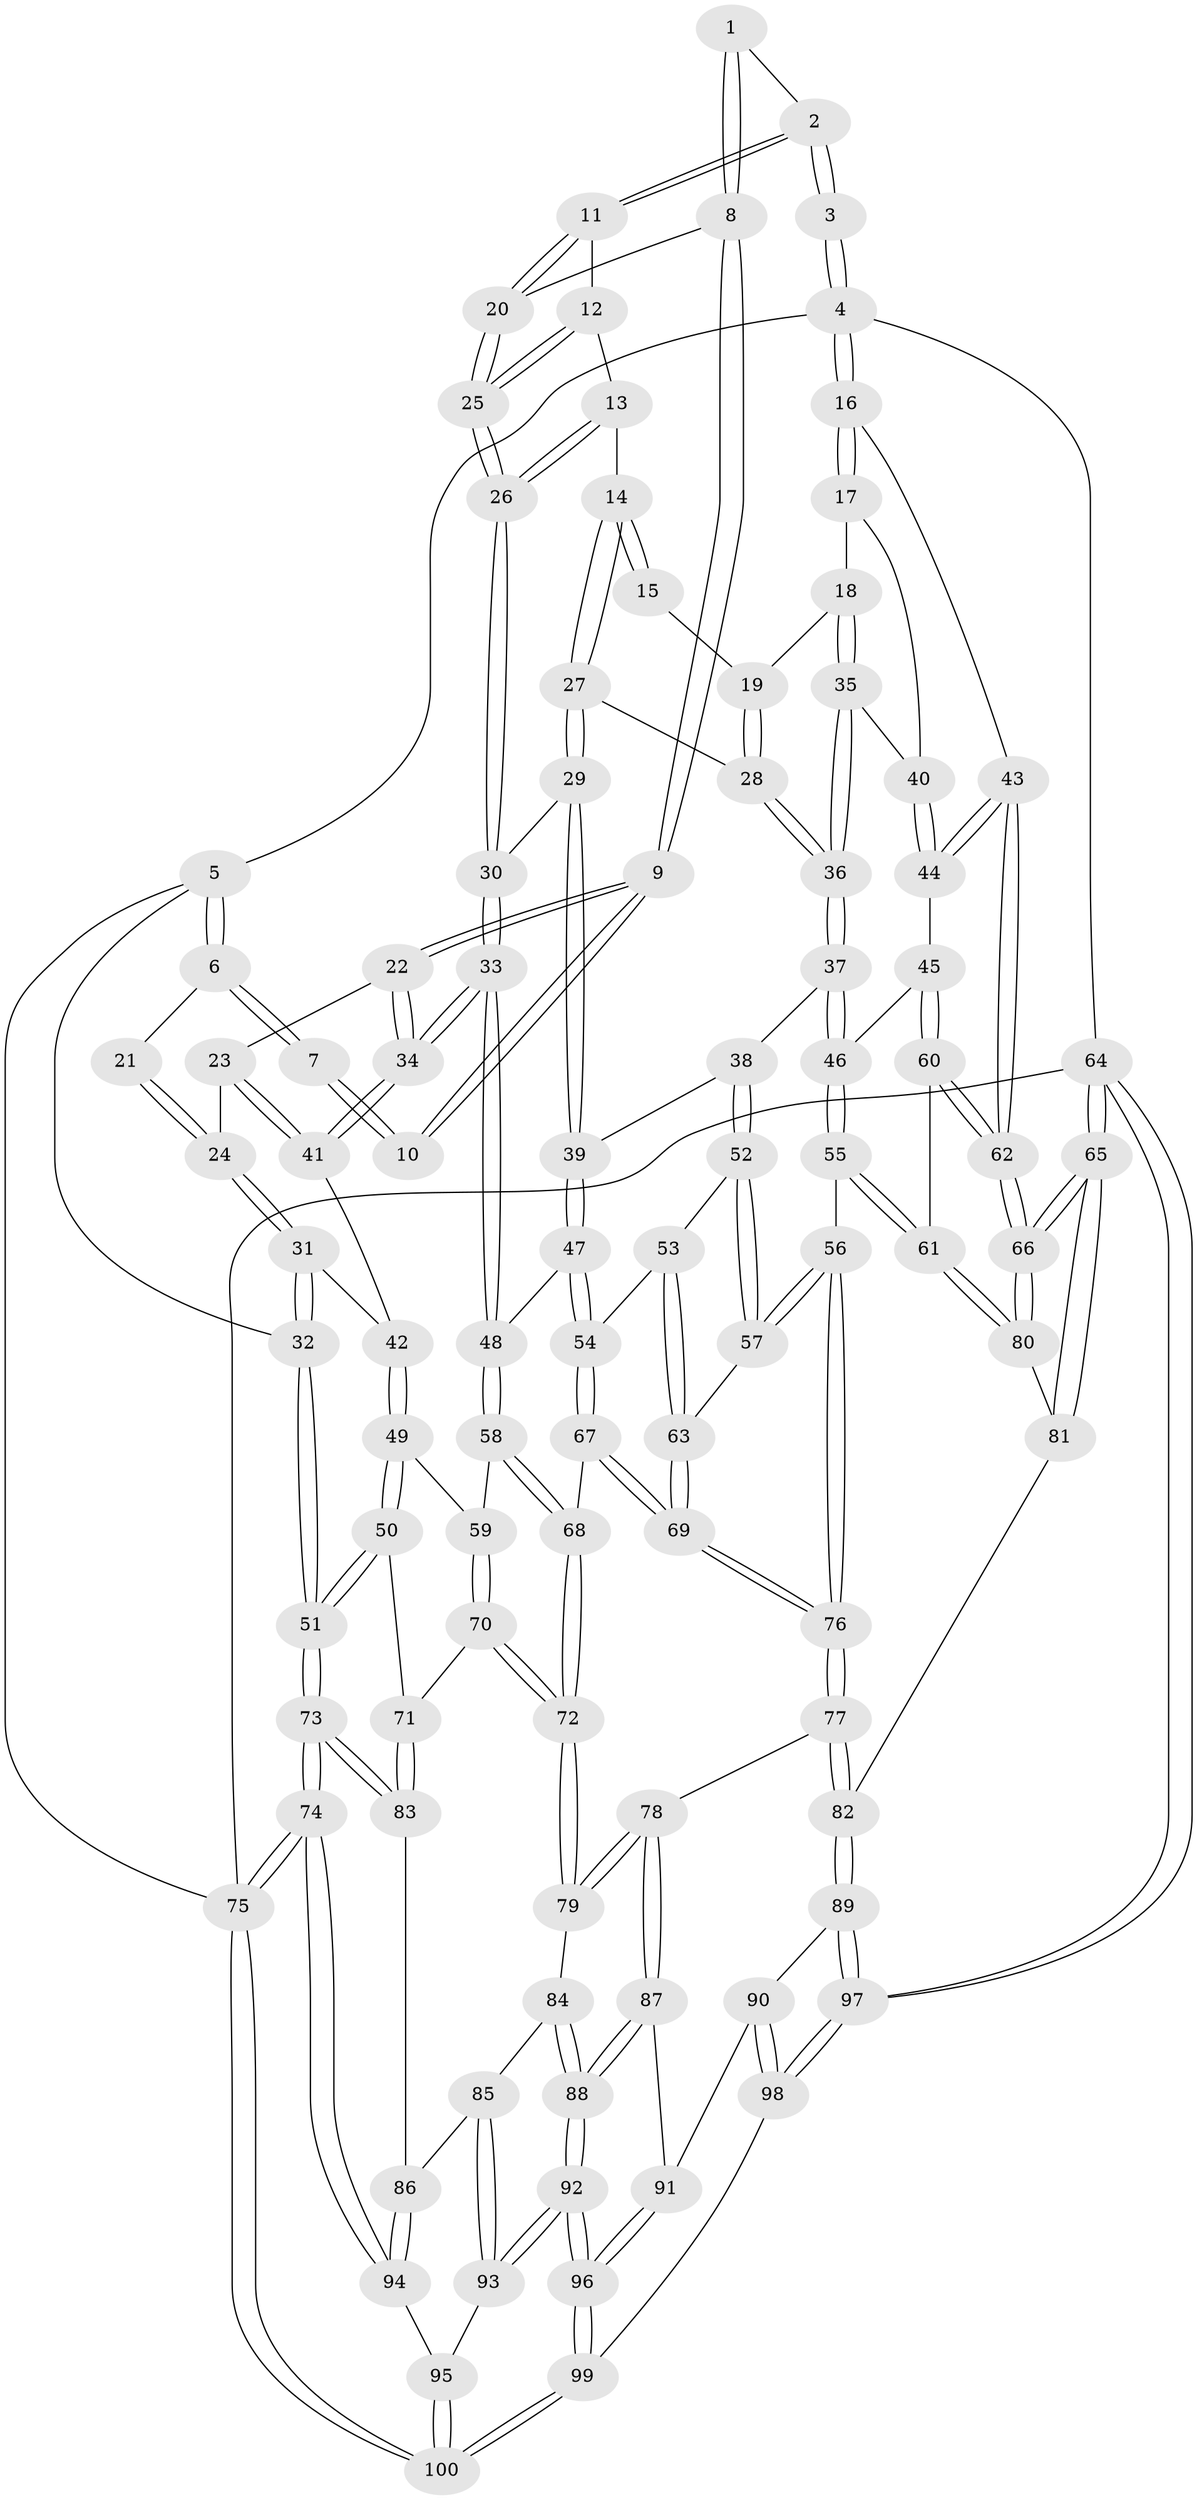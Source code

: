 // Generated by graph-tools (version 1.1) at 2025/27/03/15/25 16:27:57]
// undirected, 100 vertices, 247 edges
graph export_dot {
graph [start="1"]
  node [color=gray90,style=filled];
  1 [pos="+0.4131041937060115+0"];
  2 [pos="+0.44715608326566364+0"];
  3 [pos="+1+0"];
  4 [pos="+1+0"];
  5 [pos="+0+0"];
  6 [pos="+0+0"];
  7 [pos="+0.346825444631568+0"];
  8 [pos="+0.22939009548355424+0.13898053216719689"];
  9 [pos="+0.2261670942700243+0.13914507170672208"];
  10 [pos="+0.19770620925103768+0.0705725862699545"];
  11 [pos="+0.4498788169405868+0"];
  12 [pos="+0.4748489971330259+0"];
  13 [pos="+0.530623364213684+0.004568933383812373"];
  14 [pos="+0.5466383288857749+0.03185158398619945"];
  15 [pos="+0.7508080001562647+0.03233536050177481"];
  16 [pos="+1+0"];
  17 [pos="+0.9615836669785799+0.09505258699929746"];
  18 [pos="+0.8207848170922988+0.1432486958858081"];
  19 [pos="+0.7423704646973912+0.10158294056778658"];
  20 [pos="+0.3009487677918271+0.13984653165723732"];
  21 [pos="+0.11145902196853139+0.058625481645216956"];
  22 [pos="+0.22284321223379625+0.14325226851740533"];
  23 [pos="+0.10731976017362281+0.18940332951722486"];
  24 [pos="+0.08643694220354854+0.18562272244166372"];
  25 [pos="+0.3732856980738072+0.22158327254787827"];
  26 [pos="+0.3818378829477819+0.24005887175814689"];
  27 [pos="+0.5811905482284345+0.117184179007944"];
  28 [pos="+0.6667591477121286+0.1362618751521343"];
  29 [pos="+0.5333462429808924+0.2488392558788979"];
  30 [pos="+0.38322803456389254+0.2444540088898562"];
  31 [pos="+0+0.2158555738720252"];
  32 [pos="+0+0.25719004667888606"];
  33 [pos="+0.3022368100379188+0.3542977120433518"];
  34 [pos="+0.24099159477800475+0.3247605788699764"];
  35 [pos="+0.7752529293474534+0.24849632313116882"];
  36 [pos="+0.7431434599615309+0.2685135475376994"];
  37 [pos="+0.7244173852333106+0.30689559684301415"];
  38 [pos="+0.6271485536040607+0.3222255879507346"];
  39 [pos="+0.5335938146512734+0.24925887124312504"];
  40 [pos="+0.8749585989047849+0.2686446996301355"];
  41 [pos="+0.21754986573376403+0.3220955983638669"];
  42 [pos="+0.1732102196738519+0.3373161704296488"];
  43 [pos="+1+0.24589848233551073"];
  44 [pos="+0.8879878466663519+0.29229112497273313"];
  45 [pos="+0.8829858315774737+0.3694582230459105"];
  46 [pos="+0.7460412656581378+0.3390011260347491"];
  47 [pos="+0.4650527396680304+0.43896011535446416"];
  48 [pos="+0.30262360703846564+0.3557506340309861"];
  49 [pos="+0.04895629316795012+0.4166212899575473"];
  50 [pos="+0.005980021562897765+0.4317428699125482"];
  51 [pos="+0+0.37879714446773893"];
  52 [pos="+0.6113531950445911+0.39090820224642087"];
  53 [pos="+0.5965278922023411+0.4000112158424267"];
  54 [pos="+0.47360915811229776+0.4513897152057927"];
  55 [pos="+0.7535230049846714+0.5226955468819224"];
  56 [pos="+0.7274625940077364+0.5201457524847296"];
  57 [pos="+0.6811727252825767+0.5066384562630248"];
  58 [pos="+0.2727234458794919+0.45331240079708424"];
  59 [pos="+0.26206636067209454+0.47018523875100326"];
  60 [pos="+0.9164158515266889+0.41822094032064466"];
  61 [pos="+0.7629191190689215+0.5290643873427164"];
  62 [pos="+1+0.4638839735579114"];
  63 [pos="+0.5649820841141102+0.5426464107127774"];
  64 [pos="+1+1"];
  65 [pos="+1+0.9856242528656087"];
  66 [pos="+1+0.693718230501068"];
  67 [pos="+0.4821171292113501+0.5227616093901163"];
  68 [pos="+0.4249133399548053+0.5447395114505805"];
  69 [pos="+0.5251458567396522+0.560484854822206"];
  70 [pos="+0.2296939122913037+0.5717514121588718"];
  71 [pos="+0.1209654477232733+0.5655451713150684"];
  72 [pos="+0.29189805801341057+0.669988192354091"];
  73 [pos="+0+0.7069112055421392"];
  74 [pos="+0+1"];
  75 [pos="+0+1"];
  76 [pos="+0.5480329054469832+0.7155061667951915"];
  77 [pos="+0.548008786469214+0.7291225911402299"];
  78 [pos="+0.5209091060552123+0.7352211718648834"];
  79 [pos="+0.29279001463906335+0.6760909311211365"];
  80 [pos="+0.773153866498527+0.5530146827027795"];
  81 [pos="+0.7305682347264228+0.7865265168917599"];
  82 [pos="+0.6557056676727447+0.8030211174809377"];
  83 [pos="+0.01919205784805161+0.722455084321345"];
  84 [pos="+0.27257645704049405+0.7144525164480172"];
  85 [pos="+0.14980628782891797+0.7840147483335966"];
  86 [pos="+0.11300606332908177+0.7870895202834781"];
  87 [pos="+0.426370623865223+0.8488158346708853"];
  88 [pos="+0.3474854944886925+0.8872967379680975"];
  89 [pos="+0.6349362243795954+0.8623851796931982"];
  90 [pos="+0.5978206590254971+0.9221750725226492"];
  91 [pos="+0.4844539985414458+0.9130876460045186"];
  92 [pos="+0.3286673994436365+0.946205440032768"];
  93 [pos="+0.2104245203203304+0.8832970085622501"];
  94 [pos="+0.08321311375070996+0.8917845474154715"];
  95 [pos="+0.14639176116656882+0.9737204057847579"];
  96 [pos="+0.3380991687303477+1"];
  97 [pos="+1+1"];
  98 [pos="+0.5314530891338769+1"];
  99 [pos="+0.33097361808234005+1"];
  100 [pos="+0.22421573090610086+1"];
  1 -- 2;
  1 -- 8;
  1 -- 8;
  2 -- 3;
  2 -- 3;
  2 -- 11;
  2 -- 11;
  3 -- 4;
  3 -- 4;
  4 -- 5;
  4 -- 16;
  4 -- 16;
  4 -- 64;
  5 -- 6;
  5 -- 6;
  5 -- 32;
  5 -- 75;
  6 -- 7;
  6 -- 7;
  6 -- 21;
  7 -- 10;
  7 -- 10;
  8 -- 9;
  8 -- 9;
  8 -- 20;
  9 -- 10;
  9 -- 10;
  9 -- 22;
  9 -- 22;
  11 -- 12;
  11 -- 20;
  11 -- 20;
  12 -- 13;
  12 -- 25;
  12 -- 25;
  13 -- 14;
  13 -- 26;
  13 -- 26;
  14 -- 15;
  14 -- 15;
  14 -- 27;
  14 -- 27;
  15 -- 19;
  16 -- 17;
  16 -- 17;
  16 -- 43;
  17 -- 18;
  17 -- 40;
  18 -- 19;
  18 -- 35;
  18 -- 35;
  19 -- 28;
  19 -- 28;
  20 -- 25;
  20 -- 25;
  21 -- 24;
  21 -- 24;
  22 -- 23;
  22 -- 34;
  22 -- 34;
  23 -- 24;
  23 -- 41;
  23 -- 41;
  24 -- 31;
  24 -- 31;
  25 -- 26;
  25 -- 26;
  26 -- 30;
  26 -- 30;
  27 -- 28;
  27 -- 29;
  27 -- 29;
  28 -- 36;
  28 -- 36;
  29 -- 30;
  29 -- 39;
  29 -- 39;
  30 -- 33;
  30 -- 33;
  31 -- 32;
  31 -- 32;
  31 -- 42;
  32 -- 51;
  32 -- 51;
  33 -- 34;
  33 -- 34;
  33 -- 48;
  33 -- 48;
  34 -- 41;
  34 -- 41;
  35 -- 36;
  35 -- 36;
  35 -- 40;
  36 -- 37;
  36 -- 37;
  37 -- 38;
  37 -- 46;
  37 -- 46;
  38 -- 39;
  38 -- 52;
  38 -- 52;
  39 -- 47;
  39 -- 47;
  40 -- 44;
  40 -- 44;
  41 -- 42;
  42 -- 49;
  42 -- 49;
  43 -- 44;
  43 -- 44;
  43 -- 62;
  43 -- 62;
  44 -- 45;
  45 -- 46;
  45 -- 60;
  45 -- 60;
  46 -- 55;
  46 -- 55;
  47 -- 48;
  47 -- 54;
  47 -- 54;
  48 -- 58;
  48 -- 58;
  49 -- 50;
  49 -- 50;
  49 -- 59;
  50 -- 51;
  50 -- 51;
  50 -- 71;
  51 -- 73;
  51 -- 73;
  52 -- 53;
  52 -- 57;
  52 -- 57;
  53 -- 54;
  53 -- 63;
  53 -- 63;
  54 -- 67;
  54 -- 67;
  55 -- 56;
  55 -- 61;
  55 -- 61;
  56 -- 57;
  56 -- 57;
  56 -- 76;
  56 -- 76;
  57 -- 63;
  58 -- 59;
  58 -- 68;
  58 -- 68;
  59 -- 70;
  59 -- 70;
  60 -- 61;
  60 -- 62;
  60 -- 62;
  61 -- 80;
  61 -- 80;
  62 -- 66;
  62 -- 66;
  63 -- 69;
  63 -- 69;
  64 -- 65;
  64 -- 65;
  64 -- 97;
  64 -- 97;
  64 -- 75;
  65 -- 66;
  65 -- 66;
  65 -- 81;
  65 -- 81;
  66 -- 80;
  66 -- 80;
  67 -- 68;
  67 -- 69;
  67 -- 69;
  68 -- 72;
  68 -- 72;
  69 -- 76;
  69 -- 76;
  70 -- 71;
  70 -- 72;
  70 -- 72;
  71 -- 83;
  71 -- 83;
  72 -- 79;
  72 -- 79;
  73 -- 74;
  73 -- 74;
  73 -- 83;
  73 -- 83;
  74 -- 75;
  74 -- 75;
  74 -- 94;
  74 -- 94;
  75 -- 100;
  75 -- 100;
  76 -- 77;
  76 -- 77;
  77 -- 78;
  77 -- 82;
  77 -- 82;
  78 -- 79;
  78 -- 79;
  78 -- 87;
  78 -- 87;
  79 -- 84;
  80 -- 81;
  81 -- 82;
  82 -- 89;
  82 -- 89;
  83 -- 86;
  84 -- 85;
  84 -- 88;
  84 -- 88;
  85 -- 86;
  85 -- 93;
  85 -- 93;
  86 -- 94;
  86 -- 94;
  87 -- 88;
  87 -- 88;
  87 -- 91;
  88 -- 92;
  88 -- 92;
  89 -- 90;
  89 -- 97;
  89 -- 97;
  90 -- 91;
  90 -- 98;
  90 -- 98;
  91 -- 96;
  91 -- 96;
  92 -- 93;
  92 -- 93;
  92 -- 96;
  92 -- 96;
  93 -- 95;
  94 -- 95;
  95 -- 100;
  95 -- 100;
  96 -- 99;
  96 -- 99;
  97 -- 98;
  97 -- 98;
  98 -- 99;
  99 -- 100;
  99 -- 100;
}
